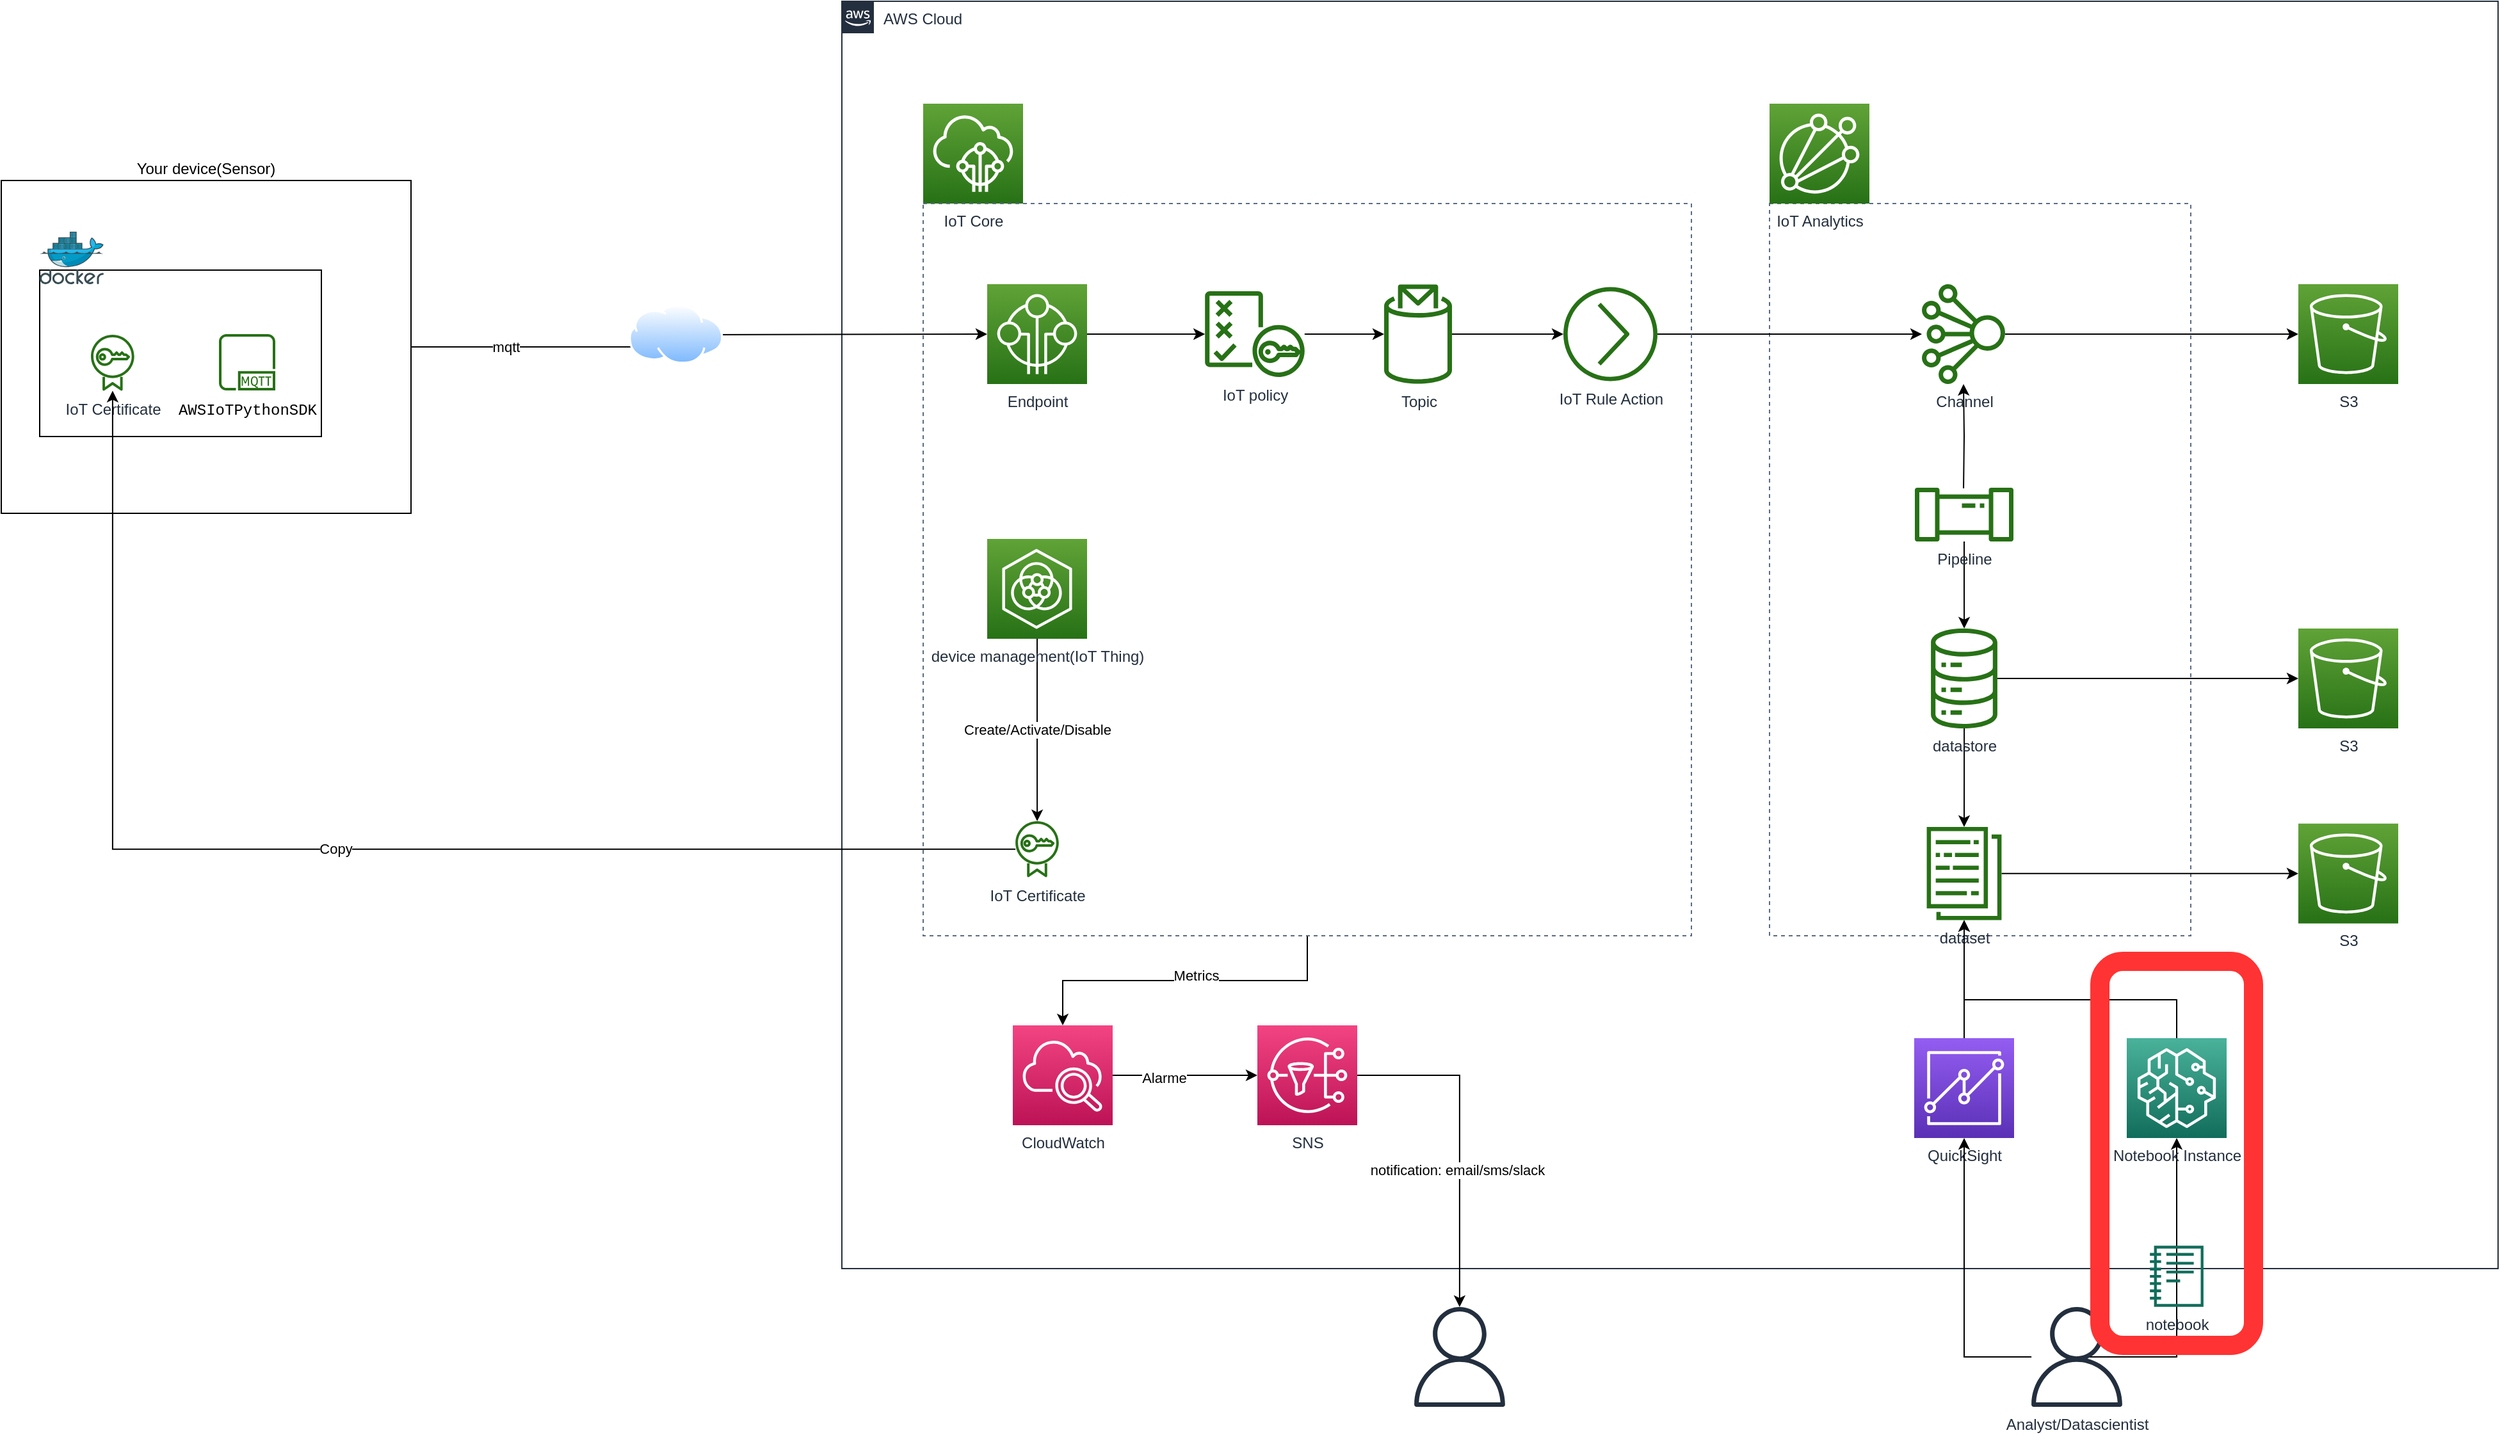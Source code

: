 <mxfile version="13.9.5" type="device"><diagram id="itCqos71LzBazKahouQS" name="Page-1"><mxGraphModel dx="2158" dy="2029" grid="1" gridSize="10" guides="1" tooltips="1" connect="1" arrows="1" fold="1" page="1" pageScale="1" pageWidth="827" pageHeight="1169" math="0" shadow="0"><root><mxCell id="0"/><mxCell id="1" parent="0"/><mxCell id="47xqDn9ZzX8lSBzLMQJz-2" value="AWS Cloud" style="points=[[0,0],[0.25,0],[0.5,0],[0.75,0],[1,0],[1,0.25],[1,0.5],[1,0.75],[1,1],[0.75,1],[0.5,1],[0.25,1],[0,1],[0,0.75],[0,0.5],[0,0.25]];outlineConnect=0;gradientColor=none;html=1;whiteSpace=wrap;fontSize=12;fontStyle=0;shape=mxgraph.aws4.group;grIcon=mxgraph.aws4.group_aws_cloud_alt;strokeColor=#232F3E;fillColor=none;verticalAlign=top;align=left;spacingLeft=30;fontColor=#232F3E;dashed=0;" parent="1" vertex="1"><mxGeometry x="516.5" y="-60" width="1293.5" height="990" as="geometry"/></mxCell><mxCell id="47xqDn9ZzX8lSBzLMQJz-29" value="" style="fillColor=none;strokeColor=#5A6C86;dashed=1;verticalAlign=top;fontStyle=0;fontColor=#5A6C86;" parent="1" vertex="1"><mxGeometry x="1241" y="98" width="329" height="572" as="geometry"/></mxCell><mxCell id="gyymF3SNmLWiR73jd6st-2" value="Your device(Sensor)" style="rounded=0;whiteSpace=wrap;html=1;labelPosition=center;verticalLabelPosition=top;align=center;verticalAlign=bottom;" parent="1" vertex="1"><mxGeometry x="-140" y="80" width="320" height="260" as="geometry"/></mxCell><mxCell id="47xqDn9ZzX8lSBzLMQJz-7" value="" style="rounded=0;whiteSpace=wrap;html=1;" parent="1" vertex="1"><mxGeometry x="-110" y="150" width="220" height="130" as="geometry"/></mxCell><mxCell id="gyymF3SNmLWiR73jd6st-5" value="x" style="edgeStyle=orthogonalEdgeStyle;rounded=0;orthogonalLoop=1;jettySize=auto;html=1;" parent="1" source="gyymF3SNmLWiR73jd6st-2" edge="1"><mxGeometry relative="1" as="geometry"><mxPoint x="630" y="200" as="targetPoint"/></mxGeometry></mxCell><mxCell id="gyymF3SNmLWiR73jd6st-9" value="mqtt" style="edgeLabel;html=1;align=center;verticalAlign=middle;resizable=0;points=[];" parent="gyymF3SNmLWiR73jd6st-5" vertex="1" connectable="0"><mxGeometry x="-0.293" y="-1" relative="1" as="geometry"><mxPoint x="-89" y="-1" as="offset"/></mxGeometry></mxCell><mxCell id="47xqDn9ZzX8lSBzLMQJz-1" value="" style="aspect=fixed;perimeter=ellipsePerimeter;html=1;align=center;shadow=0;dashed=0;spacingTop=3;image;image=img/lib/active_directory/internet_cloud.svg;" parent="1" vertex="1"><mxGeometry x="350" y="176.75" width="73.81" height="46.5" as="geometry"/></mxCell><mxCell id="47xqDn9ZzX8lSBzLMQJz-3" value="IoT Certificate" style="outlineConnect=0;fontColor=#232F3E;gradientColor=none;fillColor=#277116;strokeColor=none;dashed=0;verticalLabelPosition=bottom;verticalAlign=top;align=center;html=1;fontSize=12;fontStyle=0;aspect=fixed;pointerEvents=1;shape=mxgraph.aws4.certificate_manager;" parent="1" vertex="1"><mxGeometry x="-70" y="200" width="33.85" height="44.75" as="geometry"/></mxCell><mxCell id="47xqDn9ZzX8lSBzLMQJz-4" value="&lt;div style=&quot;font-family: &amp;#34;menlo&amp;#34; , &amp;#34;monaco&amp;#34; , &amp;#34;courier new&amp;#34; , monospace ; line-height: 18px&quot;&gt;&lt;span style=&quot;background-color: rgb(255 , 255 , 255)&quot;&gt;&lt;font color=&quot;#000000&quot;&gt;AWSIoTPythonSDK&lt;/font&gt;&lt;/span&gt;&lt;/div&gt;" style="outlineConnect=0;fontColor=#232F3E;gradientColor=none;fillColor=#277116;strokeColor=none;dashed=0;verticalLabelPosition=bottom;verticalAlign=top;align=center;html=1;fontSize=12;fontStyle=0;aspect=fixed;pointerEvents=1;shape=mxgraph.aws4.mqtt_protocol;" parent="1" vertex="1"><mxGeometry x="30" y="200" width="44" height="44" as="geometry"/></mxCell><mxCell id="47xqDn9ZzX8lSBzLMQJz-5" value="" style="aspect=fixed;html=1;points=[];align=center;image;fontSize=12;image=img/lib/mscae/Docker.svg;" parent="1" vertex="1"><mxGeometry x="-110" y="120" width="50" height="41" as="geometry"/></mxCell><mxCell id="47xqDn9ZzX8lSBzLMQJz-13" style="edgeStyle=orthogonalEdgeStyle;rounded=0;orthogonalLoop=1;jettySize=auto;html=1;" parent="1" source="47xqDn9ZzX8lSBzLMQJz-10" target="47xqDn9ZzX8lSBzLMQJz-11" edge="1"><mxGeometry relative="1" as="geometry"/></mxCell><mxCell id="47xqDn9ZzX8lSBzLMQJz-10" value="Endpoint" style="outlineConnect=0;fontColor=#232F3E;gradientColor=#60A337;gradientDirection=north;fillColor=#277116;strokeColor=#ffffff;dashed=0;verticalLabelPosition=bottom;verticalAlign=top;align=center;html=1;fontSize=12;fontStyle=0;aspect=fixed;shape=mxgraph.aws4.resourceIcon;resIcon=mxgraph.aws4.internet_of_things;" parent="1" vertex="1"><mxGeometry x="630" y="161" width="78" height="78" as="geometry"/></mxCell><mxCell id="47xqDn9ZzX8lSBzLMQJz-14" style="edgeStyle=orthogonalEdgeStyle;rounded=0;orthogonalLoop=1;jettySize=auto;html=1;" parent="1" source="47xqDn9ZzX8lSBzLMQJz-11" target="47xqDn9ZzX8lSBzLMQJz-12" edge="1"><mxGeometry relative="1" as="geometry"/></mxCell><mxCell id="47xqDn9ZzX8lSBzLMQJz-11" value="IoT policy" style="outlineConnect=0;fontColor=#232F3E;gradientColor=none;fillColor=#277116;strokeColor=none;dashed=0;verticalLabelPosition=bottom;verticalAlign=top;align=center;html=1;fontSize=12;fontStyle=0;aspect=fixed;pointerEvents=1;shape=mxgraph.aws4.policy;" parent="1" vertex="1"><mxGeometry x="800" y="166.5" width="78" height="67" as="geometry"/></mxCell><mxCell id="47xqDn9ZzX8lSBzLMQJz-26" style="edgeStyle=orthogonalEdgeStyle;rounded=0;orthogonalLoop=1;jettySize=auto;html=1;" parent="1" source="47xqDn9ZzX8lSBzLMQJz-12" target="47xqDn9ZzX8lSBzLMQJz-22" edge="1"><mxGeometry relative="1" as="geometry"/></mxCell><mxCell id="47xqDn9ZzX8lSBzLMQJz-12" value="Topic" style="outlineConnect=0;fontColor=#232F3E;gradientColor=none;fillColor=#277116;strokeColor=none;dashed=0;verticalLabelPosition=bottom;verticalAlign=top;align=center;html=1;fontSize=12;fontStyle=0;aspect=fixed;pointerEvents=1;shape=mxgraph.aws4.topic_2;" parent="1" vertex="1"><mxGeometry x="940" y="161" width="53" height="78" as="geometry"/></mxCell><mxCell id="47xqDn9ZzX8lSBzLMQJz-20" value="Create/Activate/Disable" style="edgeStyle=orthogonalEdgeStyle;rounded=0;orthogonalLoop=1;jettySize=auto;html=1;" parent="1" source="47xqDn9ZzX8lSBzLMQJz-15" target="47xqDn9ZzX8lSBzLMQJz-19" edge="1"><mxGeometry relative="1" as="geometry"/></mxCell><mxCell id="47xqDn9ZzX8lSBzLMQJz-15" value="device management(IoT Thing)" style="outlineConnect=0;fontColor=#232F3E;gradientColor=#60A337;gradientDirection=north;fillColor=#277116;strokeColor=#ffffff;dashed=0;verticalLabelPosition=bottom;verticalAlign=top;align=center;html=1;fontSize=12;fontStyle=0;aspect=fixed;shape=mxgraph.aws4.resourceIcon;resIcon=mxgraph.aws4.iot_device_management;" parent="1" vertex="1"><mxGeometry x="630" y="360" width="78" height="78" as="geometry"/></mxCell><mxCell id="47xqDn9ZzX8lSBzLMQJz-21" value="Copy" style="edgeStyle=orthogonalEdgeStyle;rounded=0;orthogonalLoop=1;jettySize=auto;html=1;" parent="1" source="47xqDn9ZzX8lSBzLMQJz-19" target="47xqDn9ZzX8lSBzLMQJz-3" edge="1"><mxGeometry relative="1" as="geometry"/></mxCell><mxCell id="47xqDn9ZzX8lSBzLMQJz-19" value="IoT Certificate" style="outlineConnect=0;fontColor=#232F3E;gradientColor=none;fillColor=#277116;strokeColor=none;dashed=0;verticalLabelPosition=bottom;verticalAlign=top;align=center;html=1;fontSize=12;fontStyle=0;aspect=fixed;pointerEvents=1;shape=mxgraph.aws4.certificate_manager;" parent="1" vertex="1"><mxGeometry x="652.07" y="580" width="33.85" height="44.75" as="geometry"/></mxCell><mxCell id="47xqDn9ZzX8lSBzLMQJz-25" style="edgeStyle=orthogonalEdgeStyle;rounded=0;orthogonalLoop=1;jettySize=auto;html=1;" parent="1" source="47xqDn9ZzX8lSBzLMQJz-22" target="47xqDn9ZzX8lSBzLMQJz-24" edge="1"><mxGeometry relative="1" as="geometry"/></mxCell><mxCell id="47xqDn9ZzX8lSBzLMQJz-22" value="IoT Rule Action" style="outlineConnect=0;fontColor=#232F3E;gradientColor=none;fillColor=#277116;strokeColor=none;dashed=0;verticalLabelPosition=bottom;verticalAlign=top;align=center;html=1;fontSize=12;fontStyle=0;aspect=fixed;pointerEvents=1;shape=mxgraph.aws4.action;" parent="1" vertex="1"><mxGeometry x="1080" y="163.25" width="73.5" height="73.5" as="geometry"/></mxCell><mxCell id="47xqDn9ZzX8lSBzLMQJz-34" style="edgeStyle=orthogonalEdgeStyle;rounded=0;orthogonalLoop=1;jettySize=auto;html=1;" parent="1" source="47xqDn9ZzX8lSBzLMQJz-24" target="47xqDn9ZzX8lSBzLMQJz-33" edge="1"><mxGeometry relative="1" as="geometry"/></mxCell><mxCell id="47xqDn9ZzX8lSBzLMQJz-24" value="Channel" style="outlineConnect=0;fontColor=#232F3E;gradientColor=none;fillColor=#277116;strokeColor=none;dashed=0;verticalLabelPosition=bottom;verticalAlign=top;align=center;html=1;fontSize=12;fontStyle=0;aspect=fixed;pointerEvents=1;shape=mxgraph.aws4.iot_analytics_channel;" parent="1" vertex="1"><mxGeometry x="1360" y="161" width="65" height="78" as="geometry"/></mxCell><mxCell id="47xqDn9ZzX8lSBzLMQJz-27" value="IoT Core" style="outlineConnect=0;fontColor=#232F3E;gradientColor=#60A337;gradientDirection=north;fillColor=#277116;strokeColor=#ffffff;dashed=0;verticalLabelPosition=bottom;verticalAlign=top;align=center;html=1;fontSize=12;fontStyle=0;aspect=fixed;shape=mxgraph.aws4.resourceIcon;resIcon=mxgraph.aws4.iot_core;" parent="1" vertex="1"><mxGeometry x="580" y="20" width="78" height="78" as="geometry"/></mxCell><mxCell id="a_2hefTR5uBMKr-Mdnr2-3" style="edgeStyle=orthogonalEdgeStyle;rounded=0;orthogonalLoop=1;jettySize=auto;html=1;" parent="1" source="47xqDn9ZzX8lSBzLMQJz-28" target="a_2hefTR5uBMKr-Mdnr2-1" edge="1"><mxGeometry relative="1" as="geometry"/></mxCell><mxCell id="a_2hefTR5uBMKr-Mdnr2-4" value="Metrics" style="edgeLabel;html=1;align=center;verticalAlign=middle;resizable=0;points=[];" parent="a_2hefTR5uBMKr-Mdnr2-3" vertex="1" connectable="0"><mxGeometry x="-0.065" y="-4" relative="1" as="geometry"><mxPoint as="offset"/></mxGeometry></mxCell><mxCell id="47xqDn9ZzX8lSBzLMQJz-28" value="" style="fillColor=none;strokeColor=#5A6C86;dashed=1;verticalAlign=top;fontStyle=0;fontColor=#5A6C86;" parent="1" vertex="1"><mxGeometry x="580" y="98" width="600" height="572" as="geometry"/></mxCell><mxCell id="47xqDn9ZzX8lSBzLMQJz-31" value="IoT Analytics" style="outlineConnect=0;fontColor=#232F3E;gradientColor=#60A337;gradientDirection=north;fillColor=#277116;strokeColor=#ffffff;dashed=0;verticalLabelPosition=bottom;verticalAlign=top;align=center;html=1;fontSize=12;fontStyle=0;aspect=fixed;shape=mxgraph.aws4.resourceIcon;resIcon=mxgraph.aws4.iot_analytics;" parent="1" vertex="1"><mxGeometry x="1241" y="20" width="78" height="78" as="geometry"/></mxCell><mxCell id="47xqDn9ZzX8lSBzLMQJz-33" value="S3" style="outlineConnect=0;fontColor=#232F3E;gradientColor=#60A337;gradientDirection=north;fillColor=#277116;strokeColor=#ffffff;dashed=0;verticalLabelPosition=bottom;verticalAlign=top;align=center;html=1;fontSize=12;fontStyle=0;aspect=fixed;shape=mxgraph.aws4.resourceIcon;resIcon=mxgraph.aws4.s3;" parent="1" vertex="1"><mxGeometry x="1654" y="161" width="78" height="78" as="geometry"/></mxCell><mxCell id="OE9prMnzegwcWFXXLcgy-2" style="edgeStyle=orthogonalEdgeStyle;rounded=0;orthogonalLoop=1;jettySize=auto;html=1;" parent="1" target="47xqDn9ZzX8lSBzLMQJz-24" edge="1"><mxGeometry relative="1" as="geometry"><mxPoint x="1392.529" y="320.551" as="sourcePoint"/></mxGeometry></mxCell><mxCell id="OE9prMnzegwcWFXXLcgy-6" style="edgeStyle=orthogonalEdgeStyle;rounded=0;orthogonalLoop=1;jettySize=auto;html=1;" parent="1" source="OE9prMnzegwcWFXXLcgy-4" target="OE9prMnzegwcWFXXLcgy-5" edge="1"><mxGeometry relative="1" as="geometry"/></mxCell><mxCell id="OE9prMnzegwcWFXXLcgy-4" value="Pipeline" style="outlineConnect=0;fontColor=#232F3E;gradientColor=none;fillColor=#277116;strokeColor=none;dashed=0;verticalLabelPosition=bottom;verticalAlign=top;align=center;html=1;fontSize=12;fontStyle=0;aspect=fixed;pointerEvents=1;shape=mxgraph.aws4.iot_analytics_pipeline;" parent="1" vertex="1"><mxGeometry x="1354" y="320" width="78" height="42" as="geometry"/></mxCell><mxCell id="OE9prMnzegwcWFXXLcgy-8" style="edgeStyle=orthogonalEdgeStyle;rounded=0;orthogonalLoop=1;jettySize=auto;html=1;" parent="1" source="OE9prMnzegwcWFXXLcgy-5" target="OE9prMnzegwcWFXXLcgy-7" edge="1"><mxGeometry relative="1" as="geometry"/></mxCell><mxCell id="L2VRMpiquRIoICK2LSJ_-4" style="edgeStyle=orthogonalEdgeStyle;rounded=0;orthogonalLoop=1;jettySize=auto;html=1;" parent="1" source="OE9prMnzegwcWFXXLcgy-5" target="L2VRMpiquRIoICK2LSJ_-2" edge="1"><mxGeometry relative="1" as="geometry"/></mxCell><mxCell id="OE9prMnzegwcWFXXLcgy-5" value="datastore" style="outlineConnect=0;fontColor=#232F3E;gradientColor=none;fillColor=#277116;strokeColor=none;dashed=0;verticalLabelPosition=bottom;verticalAlign=top;align=center;html=1;fontSize=12;fontStyle=0;aspect=fixed;pointerEvents=1;shape=mxgraph.aws4.iot_analytics_data_store;" parent="1" vertex="1"><mxGeometry x="1366" y="430" width="54" height="78" as="geometry"/></mxCell><mxCell id="OE9prMnzegwcWFXXLcgy-7" value="S3" style="outlineConnect=0;fontColor=#232F3E;gradientColor=#60A337;gradientDirection=north;fillColor=#277116;strokeColor=#ffffff;dashed=0;verticalLabelPosition=bottom;verticalAlign=top;align=center;html=1;fontSize=12;fontStyle=0;aspect=fixed;shape=mxgraph.aws4.resourceIcon;resIcon=mxgraph.aws4.s3;" parent="1" vertex="1"><mxGeometry x="1654" y="430" width="78" height="78" as="geometry"/></mxCell><mxCell id="L2VRMpiquRIoICK2LSJ_-6" style="edgeStyle=orthogonalEdgeStyle;rounded=0;orthogonalLoop=1;jettySize=auto;html=1;" parent="1" source="L2VRMpiquRIoICK2LSJ_-1" target="L2VRMpiquRIoICK2LSJ_-2" edge="1"><mxGeometry relative="1" as="geometry"/></mxCell><mxCell id="L2VRMpiquRIoICK2LSJ_-1" value="QuickSight" style="outlineConnect=0;fontColor=#232F3E;gradientColor=#945DF2;gradientDirection=north;fillColor=#5A30B5;strokeColor=#ffffff;dashed=0;verticalLabelPosition=bottom;verticalAlign=top;align=center;html=1;fontSize=12;fontStyle=0;aspect=fixed;shape=mxgraph.aws4.resourceIcon;resIcon=mxgraph.aws4.quicksight;" parent="1" vertex="1"><mxGeometry x="1354" y="750" width="78" height="78" as="geometry"/></mxCell><mxCell id="L2VRMpiquRIoICK2LSJ_-7" style="edgeStyle=orthogonalEdgeStyle;rounded=0;orthogonalLoop=1;jettySize=auto;html=1;" parent="1" source="L2VRMpiquRIoICK2LSJ_-2" target="L2VRMpiquRIoICK2LSJ_-5" edge="1"><mxGeometry relative="1" as="geometry"/></mxCell><mxCell id="L2VRMpiquRIoICK2LSJ_-2" value="dataset" style="outlineConnect=0;fontColor=#232F3E;gradientColor=none;fillColor=#277116;strokeColor=none;dashed=0;verticalLabelPosition=bottom;verticalAlign=top;align=center;html=1;fontSize=12;fontStyle=0;aspect=fixed;pointerEvents=1;shape=mxgraph.aws4.data_set;" parent="1" vertex="1"><mxGeometry x="1363.62" y="585" width="58.76" height="72.75" as="geometry"/></mxCell><mxCell id="L2VRMpiquRIoICK2LSJ_-5" value="S3" style="outlineConnect=0;fontColor=#232F3E;gradientColor=#60A337;gradientDirection=north;fillColor=#277116;strokeColor=#ffffff;dashed=0;verticalLabelPosition=bottom;verticalAlign=top;align=center;html=1;fontSize=12;fontStyle=0;aspect=fixed;shape=mxgraph.aws4.resourceIcon;resIcon=mxgraph.aws4.s3;" parent="1" vertex="1"><mxGeometry x="1654" y="582.38" width="78" height="78" as="geometry"/></mxCell><mxCell id="L2VRMpiquRIoICK2LSJ_-9" style="edgeStyle=orthogonalEdgeStyle;rounded=0;orthogonalLoop=1;jettySize=auto;html=1;" parent="1" source="L2VRMpiquRIoICK2LSJ_-8" target="L2VRMpiquRIoICK2LSJ_-1" edge="1"><mxGeometry relative="1" as="geometry"/></mxCell><mxCell id="Z8bRcwgwtnyyVIUeHG3u-2" style="edgeStyle=orthogonalEdgeStyle;rounded=0;orthogonalLoop=1;jettySize=auto;html=1;" edge="1" parent="1" target="Z8bRcwgwtnyyVIUeHG3u-1"><mxGeometry relative="1" as="geometry"><mxPoint x="1510" y="999" as="sourcePoint"/><Array as="points"><mxPoint x="1481" y="999"/><mxPoint x="1559" y="999"/></Array></mxGeometry></mxCell><mxCell id="L2VRMpiquRIoICK2LSJ_-8" value="Analyst/Datascientist" style="outlineConnect=0;fontColor=#232F3E;gradientColor=none;fillColor=#232F3E;strokeColor=none;dashed=0;verticalLabelPosition=bottom;verticalAlign=top;align=center;html=1;fontSize=12;fontStyle=0;aspect=fixed;pointerEvents=1;shape=mxgraph.aws4.user;" parent="1" vertex="1"><mxGeometry x="1442" y="960" width="78" height="78" as="geometry"/></mxCell><mxCell id="a_2hefTR5uBMKr-Mdnr2-6" style="edgeStyle=orthogonalEdgeStyle;rounded=0;orthogonalLoop=1;jettySize=auto;html=1;" parent="1" source="a_2hefTR5uBMKr-Mdnr2-1" target="a_2hefTR5uBMKr-Mdnr2-5" edge="1"><mxGeometry relative="1" as="geometry"/></mxCell><mxCell id="a_2hefTR5uBMKr-Mdnr2-10" value="Alarme" style="edgeLabel;html=1;align=center;verticalAlign=middle;resizable=0;points=[];" parent="a_2hefTR5uBMKr-Mdnr2-6" vertex="1" connectable="0"><mxGeometry x="-0.299" y="-2" relative="1" as="geometry"><mxPoint as="offset"/></mxGeometry></mxCell><mxCell id="a_2hefTR5uBMKr-Mdnr2-1" value="CloudWatch" style="outlineConnect=0;fontColor=#232F3E;gradientColor=#F34482;gradientDirection=north;fillColor=#BC1356;strokeColor=#ffffff;dashed=0;verticalLabelPosition=bottom;verticalAlign=top;align=center;html=1;fontSize=12;fontStyle=0;aspect=fixed;shape=mxgraph.aws4.resourceIcon;resIcon=mxgraph.aws4.cloudwatch_2;" parent="1" vertex="1"><mxGeometry x="650" y="740" width="78" height="78" as="geometry"/></mxCell><mxCell id="a_2hefTR5uBMKr-Mdnr2-8" style="edgeStyle=orthogonalEdgeStyle;rounded=0;orthogonalLoop=1;jettySize=auto;html=1;" parent="1" source="a_2hefTR5uBMKr-Mdnr2-5" target="a_2hefTR5uBMKr-Mdnr2-7" edge="1"><mxGeometry relative="1" as="geometry"/></mxCell><mxCell id="a_2hefTR5uBMKr-Mdnr2-9" value="notification: email/sms/slack" style="edgeLabel;html=1;align=center;verticalAlign=middle;resizable=0;points=[];" parent="a_2hefTR5uBMKr-Mdnr2-8" vertex="1" connectable="0"><mxGeometry x="0.175" y="-2" relative="1" as="geometry"><mxPoint as="offset"/></mxGeometry></mxCell><mxCell id="a_2hefTR5uBMKr-Mdnr2-5" value="SNS" style="outlineConnect=0;fontColor=#232F3E;gradientColor=#F34482;gradientDirection=north;fillColor=#BC1356;strokeColor=#ffffff;dashed=0;verticalLabelPosition=bottom;verticalAlign=top;align=center;html=1;fontSize=12;fontStyle=0;aspect=fixed;shape=mxgraph.aws4.resourceIcon;resIcon=mxgraph.aws4.sns;" parent="1" vertex="1"><mxGeometry x="841" y="740" width="78" height="78" as="geometry"/></mxCell><mxCell id="a_2hefTR5uBMKr-Mdnr2-7" value="" style="outlineConnect=0;fontColor=#232F3E;gradientColor=none;fillColor=#232F3E;strokeColor=none;dashed=0;verticalLabelPosition=bottom;verticalAlign=top;align=center;html=1;fontSize=12;fontStyle=0;aspect=fixed;pointerEvents=1;shape=mxgraph.aws4.user;" parent="1" vertex="1"><mxGeometry x="960" y="960" width="78" height="78" as="geometry"/></mxCell><mxCell id="Z8bRcwgwtnyyVIUeHG3u-4" style="edgeStyle=orthogonalEdgeStyle;rounded=0;orthogonalLoop=1;jettySize=auto;html=1;" edge="1" parent="1" source="Z8bRcwgwtnyyVIUeHG3u-1" target="L2VRMpiquRIoICK2LSJ_-2"><mxGeometry relative="1" as="geometry"><Array as="points"><mxPoint x="1559" y="720"/><mxPoint x="1393" y="720"/></Array></mxGeometry></mxCell><mxCell id="Z8bRcwgwtnyyVIUeHG3u-1" value="Notebook Instance" style="outlineConnect=0;fontColor=#232F3E;gradientColor=#4AB29A;gradientDirection=north;fillColor=#116D5B;strokeColor=#ffffff;dashed=0;verticalLabelPosition=bottom;verticalAlign=top;align=center;html=1;fontSize=12;fontStyle=0;aspect=fixed;shape=mxgraph.aws4.resourceIcon;resIcon=mxgraph.aws4.sagemaker;" vertex="1" parent="1"><mxGeometry x="1520" y="750" width="78" height="78" as="geometry"/></mxCell><mxCell id="Z8bRcwgwtnyyVIUeHG3u-3" value="notebook" style="outlineConnect=0;fontColor=#232F3E;gradientColor=none;fillColor=#116D5B;strokeColor=none;dashed=0;verticalLabelPosition=bottom;verticalAlign=top;align=center;html=1;fontSize=12;fontStyle=0;aspect=fixed;pointerEvents=1;shape=mxgraph.aws4.sagemaker_notebook;" vertex="1" parent="1"><mxGeometry x="1538.08" y="912" width="41.85" height="48" as="geometry"/></mxCell><mxCell id="Z8bRcwgwtnyyVIUeHG3u-5" value="" style="rounded=1;whiteSpace=wrap;html=1;strokeWidth=15;fillColor=none;strokeColor=#FF3333;" vertex="1" parent="1"><mxGeometry x="1499" y="690" width="120" height="300" as="geometry"/></mxCell></root></mxGraphModel></diagram></mxfile>